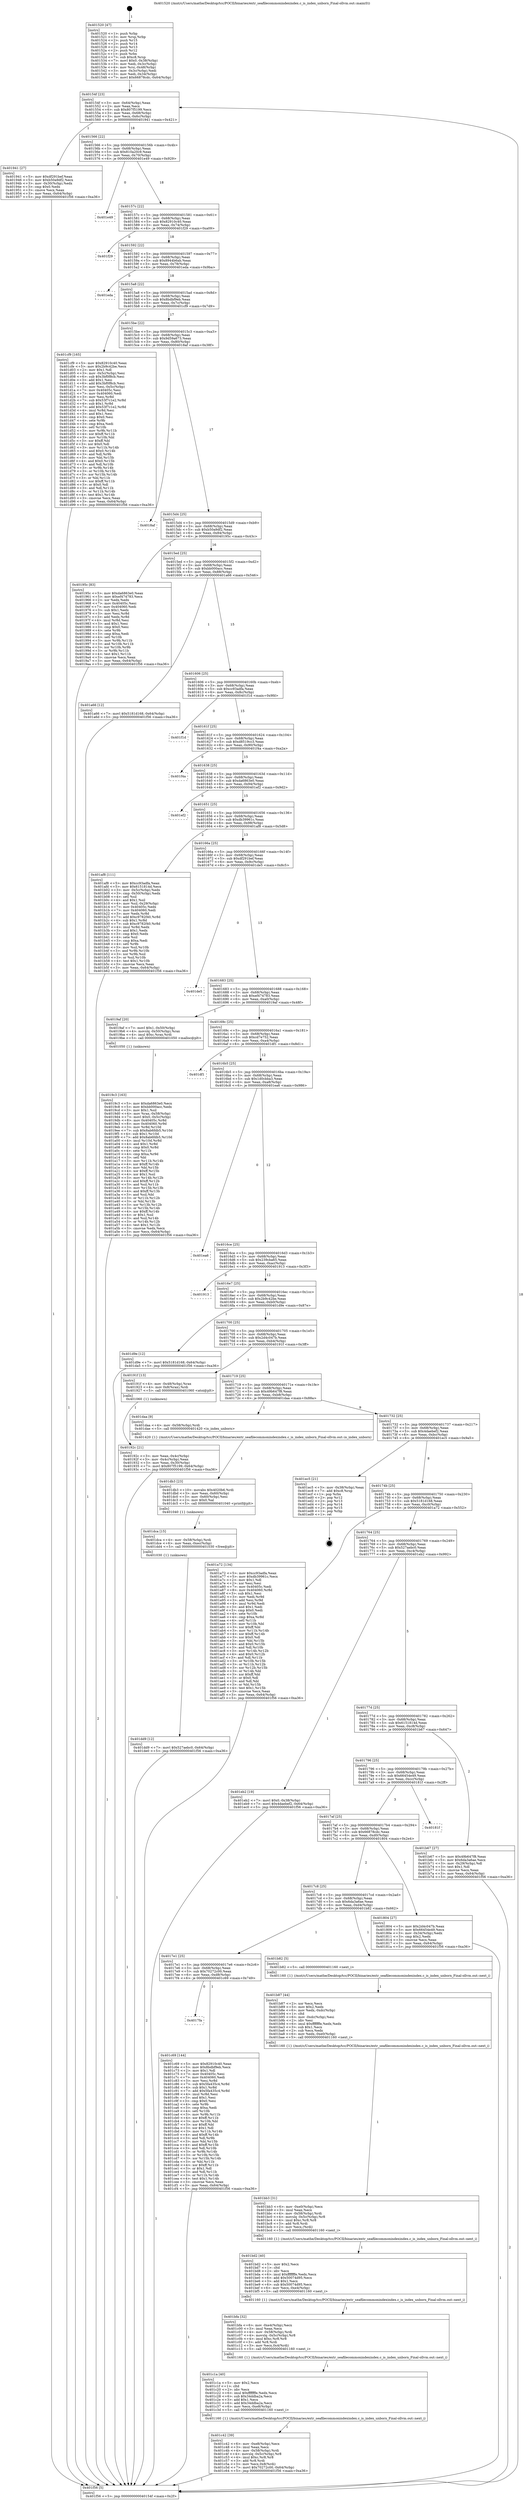 digraph "0x401520" {
  label = "0x401520 (/mnt/c/Users/mathe/Desktop/tcc/POCII/binaries/extr_seafilecommonindexindex.c_is_index_unborn_Final-ollvm.out::main(0))"
  labelloc = "t"
  node[shape=record]

  Entry [label="",width=0.3,height=0.3,shape=circle,fillcolor=black,style=filled]
  "0x40154f" [label="{
     0x40154f [23]\l
     | [instrs]\l
     &nbsp;&nbsp;0x40154f \<+3\>: mov -0x64(%rbp),%eax\l
     &nbsp;&nbsp;0x401552 \<+2\>: mov %eax,%ecx\l
     &nbsp;&nbsp;0x401554 \<+6\>: sub $0x807f5199,%ecx\l
     &nbsp;&nbsp;0x40155a \<+3\>: mov %eax,-0x68(%rbp)\l
     &nbsp;&nbsp;0x40155d \<+3\>: mov %ecx,-0x6c(%rbp)\l
     &nbsp;&nbsp;0x401560 \<+6\>: je 0000000000401941 \<main+0x421\>\l
  }"]
  "0x401941" [label="{
     0x401941 [27]\l
     | [instrs]\l
     &nbsp;&nbsp;0x401941 \<+5\>: mov $0xdf291bef,%eax\l
     &nbsp;&nbsp;0x401946 \<+5\>: mov $0xb50a9df2,%ecx\l
     &nbsp;&nbsp;0x40194b \<+3\>: mov -0x30(%rbp),%edx\l
     &nbsp;&nbsp;0x40194e \<+3\>: cmp $0x0,%edx\l
     &nbsp;&nbsp;0x401951 \<+3\>: cmove %ecx,%eax\l
     &nbsp;&nbsp;0x401954 \<+3\>: mov %eax,-0x64(%rbp)\l
     &nbsp;&nbsp;0x401957 \<+5\>: jmp 0000000000401f56 \<main+0xa36\>\l
  }"]
  "0x401566" [label="{
     0x401566 [22]\l
     | [instrs]\l
     &nbsp;&nbsp;0x401566 \<+5\>: jmp 000000000040156b \<main+0x4b\>\l
     &nbsp;&nbsp;0x40156b \<+3\>: mov -0x68(%rbp),%eax\l
     &nbsp;&nbsp;0x40156e \<+5\>: sub $0x810a20c9,%eax\l
     &nbsp;&nbsp;0x401573 \<+3\>: mov %eax,-0x70(%rbp)\l
     &nbsp;&nbsp;0x401576 \<+6\>: je 0000000000401e49 \<main+0x929\>\l
  }"]
  Exit [label="",width=0.3,height=0.3,shape=circle,fillcolor=black,style=filled,peripheries=2]
  "0x401e49" [label="{
     0x401e49\l
  }", style=dashed]
  "0x40157c" [label="{
     0x40157c [22]\l
     | [instrs]\l
     &nbsp;&nbsp;0x40157c \<+5\>: jmp 0000000000401581 \<main+0x61\>\l
     &nbsp;&nbsp;0x401581 \<+3\>: mov -0x68(%rbp),%eax\l
     &nbsp;&nbsp;0x401584 \<+5\>: sub $0x82910c40,%eax\l
     &nbsp;&nbsp;0x401589 \<+3\>: mov %eax,-0x74(%rbp)\l
     &nbsp;&nbsp;0x40158c \<+6\>: je 0000000000401f29 \<main+0xa09\>\l
  }"]
  "0x401dd9" [label="{
     0x401dd9 [12]\l
     | [instrs]\l
     &nbsp;&nbsp;0x401dd9 \<+7\>: movl $0x527aebc0,-0x64(%rbp)\l
     &nbsp;&nbsp;0x401de0 \<+5\>: jmp 0000000000401f56 \<main+0xa36\>\l
  }"]
  "0x401f29" [label="{
     0x401f29\l
  }", style=dashed]
  "0x401592" [label="{
     0x401592 [22]\l
     | [instrs]\l
     &nbsp;&nbsp;0x401592 \<+5\>: jmp 0000000000401597 \<main+0x77\>\l
     &nbsp;&nbsp;0x401597 \<+3\>: mov -0x68(%rbp),%eax\l
     &nbsp;&nbsp;0x40159a \<+5\>: sub $0x8944b6ab,%eax\l
     &nbsp;&nbsp;0x40159f \<+3\>: mov %eax,-0x78(%rbp)\l
     &nbsp;&nbsp;0x4015a2 \<+6\>: je 0000000000401eda \<main+0x9ba\>\l
  }"]
  "0x401dca" [label="{
     0x401dca [15]\l
     | [instrs]\l
     &nbsp;&nbsp;0x401dca \<+4\>: mov -0x58(%rbp),%rdi\l
     &nbsp;&nbsp;0x401dce \<+6\>: mov %eax,-0xec(%rbp)\l
     &nbsp;&nbsp;0x401dd4 \<+5\>: call 0000000000401030 \<free@plt\>\l
     | [calls]\l
     &nbsp;&nbsp;0x401030 \{1\} (unknown)\l
  }"]
  "0x401eda" [label="{
     0x401eda\l
  }", style=dashed]
  "0x4015a8" [label="{
     0x4015a8 [22]\l
     | [instrs]\l
     &nbsp;&nbsp;0x4015a8 \<+5\>: jmp 00000000004015ad \<main+0x8d\>\l
     &nbsp;&nbsp;0x4015ad \<+3\>: mov -0x68(%rbp),%eax\l
     &nbsp;&nbsp;0x4015b0 \<+5\>: sub $0x8bdbf9eb,%eax\l
     &nbsp;&nbsp;0x4015b5 \<+3\>: mov %eax,-0x7c(%rbp)\l
     &nbsp;&nbsp;0x4015b8 \<+6\>: je 0000000000401cf9 \<main+0x7d9\>\l
  }"]
  "0x401db3" [label="{
     0x401db3 [23]\l
     | [instrs]\l
     &nbsp;&nbsp;0x401db3 \<+10\>: movabs $0x4020b6,%rdi\l
     &nbsp;&nbsp;0x401dbd \<+3\>: mov %eax,-0x60(%rbp)\l
     &nbsp;&nbsp;0x401dc0 \<+3\>: mov -0x60(%rbp),%esi\l
     &nbsp;&nbsp;0x401dc3 \<+2\>: mov $0x0,%al\l
     &nbsp;&nbsp;0x401dc5 \<+5\>: call 0000000000401040 \<printf@plt\>\l
     | [calls]\l
     &nbsp;&nbsp;0x401040 \{1\} (unknown)\l
  }"]
  "0x401cf9" [label="{
     0x401cf9 [165]\l
     | [instrs]\l
     &nbsp;&nbsp;0x401cf9 \<+5\>: mov $0x82910c40,%eax\l
     &nbsp;&nbsp;0x401cfe \<+5\>: mov $0x2b9c42be,%ecx\l
     &nbsp;&nbsp;0x401d03 \<+2\>: mov $0x1,%dl\l
     &nbsp;&nbsp;0x401d05 \<+3\>: mov -0x5c(%rbp),%esi\l
     &nbsp;&nbsp;0x401d08 \<+6\>: sub $0x3bf0f8cb,%esi\l
     &nbsp;&nbsp;0x401d0e \<+3\>: add $0x1,%esi\l
     &nbsp;&nbsp;0x401d11 \<+6\>: add $0x3bf0f8cb,%esi\l
     &nbsp;&nbsp;0x401d17 \<+3\>: mov %esi,-0x5c(%rbp)\l
     &nbsp;&nbsp;0x401d1a \<+7\>: mov 0x40405c,%esi\l
     &nbsp;&nbsp;0x401d21 \<+7\>: mov 0x404060,%edi\l
     &nbsp;&nbsp;0x401d28 \<+3\>: mov %esi,%r8d\l
     &nbsp;&nbsp;0x401d2b \<+7\>: sub $0x53f7c1e2,%r8d\l
     &nbsp;&nbsp;0x401d32 \<+4\>: sub $0x1,%r8d\l
     &nbsp;&nbsp;0x401d36 \<+7\>: add $0x53f7c1e2,%r8d\l
     &nbsp;&nbsp;0x401d3d \<+4\>: imul %r8d,%esi\l
     &nbsp;&nbsp;0x401d41 \<+3\>: and $0x1,%esi\l
     &nbsp;&nbsp;0x401d44 \<+3\>: cmp $0x0,%esi\l
     &nbsp;&nbsp;0x401d47 \<+4\>: sete %r9b\l
     &nbsp;&nbsp;0x401d4b \<+3\>: cmp $0xa,%edi\l
     &nbsp;&nbsp;0x401d4e \<+4\>: setl %r10b\l
     &nbsp;&nbsp;0x401d52 \<+3\>: mov %r9b,%r11b\l
     &nbsp;&nbsp;0x401d55 \<+4\>: xor $0xff,%r11b\l
     &nbsp;&nbsp;0x401d59 \<+3\>: mov %r10b,%bl\l
     &nbsp;&nbsp;0x401d5c \<+3\>: xor $0xff,%bl\l
     &nbsp;&nbsp;0x401d5f \<+3\>: xor $0x0,%dl\l
     &nbsp;&nbsp;0x401d62 \<+3\>: mov %r11b,%r14b\l
     &nbsp;&nbsp;0x401d65 \<+4\>: and $0x0,%r14b\l
     &nbsp;&nbsp;0x401d69 \<+3\>: and %dl,%r9b\l
     &nbsp;&nbsp;0x401d6c \<+3\>: mov %bl,%r15b\l
     &nbsp;&nbsp;0x401d6f \<+4\>: and $0x0,%r15b\l
     &nbsp;&nbsp;0x401d73 \<+3\>: and %dl,%r10b\l
     &nbsp;&nbsp;0x401d76 \<+3\>: or %r9b,%r14b\l
     &nbsp;&nbsp;0x401d79 \<+3\>: or %r10b,%r15b\l
     &nbsp;&nbsp;0x401d7c \<+3\>: xor %r15b,%r14b\l
     &nbsp;&nbsp;0x401d7f \<+3\>: or %bl,%r11b\l
     &nbsp;&nbsp;0x401d82 \<+4\>: xor $0xff,%r11b\l
     &nbsp;&nbsp;0x401d86 \<+3\>: or $0x0,%dl\l
     &nbsp;&nbsp;0x401d89 \<+3\>: and %dl,%r11b\l
     &nbsp;&nbsp;0x401d8c \<+3\>: or %r11b,%r14b\l
     &nbsp;&nbsp;0x401d8f \<+4\>: test $0x1,%r14b\l
     &nbsp;&nbsp;0x401d93 \<+3\>: cmovne %ecx,%eax\l
     &nbsp;&nbsp;0x401d96 \<+3\>: mov %eax,-0x64(%rbp)\l
     &nbsp;&nbsp;0x401d99 \<+5\>: jmp 0000000000401f56 \<main+0xa36\>\l
  }"]
  "0x4015be" [label="{
     0x4015be [22]\l
     | [instrs]\l
     &nbsp;&nbsp;0x4015be \<+5\>: jmp 00000000004015c3 \<main+0xa3\>\l
     &nbsp;&nbsp;0x4015c3 \<+3\>: mov -0x68(%rbp),%eax\l
     &nbsp;&nbsp;0x4015c6 \<+5\>: sub $0x9d59a673,%eax\l
     &nbsp;&nbsp;0x4015cb \<+3\>: mov %eax,-0x80(%rbp)\l
     &nbsp;&nbsp;0x4015ce \<+6\>: je 00000000004018af \<main+0x38f\>\l
  }"]
  "0x4017fa" [label="{
     0x4017fa\l
  }", style=dashed]
  "0x4018af" [label="{
     0x4018af\l
  }", style=dashed]
  "0x4015d4" [label="{
     0x4015d4 [25]\l
     | [instrs]\l
     &nbsp;&nbsp;0x4015d4 \<+5\>: jmp 00000000004015d9 \<main+0xb9\>\l
     &nbsp;&nbsp;0x4015d9 \<+3\>: mov -0x68(%rbp),%eax\l
     &nbsp;&nbsp;0x4015dc \<+5\>: sub $0xb50a9df2,%eax\l
     &nbsp;&nbsp;0x4015e1 \<+6\>: mov %eax,-0x84(%rbp)\l
     &nbsp;&nbsp;0x4015e7 \<+6\>: je 000000000040195c \<main+0x43c\>\l
  }"]
  "0x401c69" [label="{
     0x401c69 [144]\l
     | [instrs]\l
     &nbsp;&nbsp;0x401c69 \<+5\>: mov $0x82910c40,%eax\l
     &nbsp;&nbsp;0x401c6e \<+5\>: mov $0x8bdbf9eb,%ecx\l
     &nbsp;&nbsp;0x401c73 \<+2\>: mov $0x1,%dl\l
     &nbsp;&nbsp;0x401c75 \<+7\>: mov 0x40405c,%esi\l
     &nbsp;&nbsp;0x401c7c \<+7\>: mov 0x404060,%edi\l
     &nbsp;&nbsp;0x401c83 \<+3\>: mov %esi,%r8d\l
     &nbsp;&nbsp;0x401c86 \<+7\>: sub $0x5fa435c4,%r8d\l
     &nbsp;&nbsp;0x401c8d \<+4\>: sub $0x1,%r8d\l
     &nbsp;&nbsp;0x401c91 \<+7\>: add $0x5fa435c4,%r8d\l
     &nbsp;&nbsp;0x401c98 \<+4\>: imul %r8d,%esi\l
     &nbsp;&nbsp;0x401c9c \<+3\>: and $0x1,%esi\l
     &nbsp;&nbsp;0x401c9f \<+3\>: cmp $0x0,%esi\l
     &nbsp;&nbsp;0x401ca2 \<+4\>: sete %r9b\l
     &nbsp;&nbsp;0x401ca6 \<+3\>: cmp $0xa,%edi\l
     &nbsp;&nbsp;0x401ca9 \<+4\>: setl %r10b\l
     &nbsp;&nbsp;0x401cad \<+3\>: mov %r9b,%r11b\l
     &nbsp;&nbsp;0x401cb0 \<+4\>: xor $0xff,%r11b\l
     &nbsp;&nbsp;0x401cb4 \<+3\>: mov %r10b,%bl\l
     &nbsp;&nbsp;0x401cb7 \<+3\>: xor $0xff,%bl\l
     &nbsp;&nbsp;0x401cba \<+3\>: xor $0x1,%dl\l
     &nbsp;&nbsp;0x401cbd \<+3\>: mov %r11b,%r14b\l
     &nbsp;&nbsp;0x401cc0 \<+4\>: and $0xff,%r14b\l
     &nbsp;&nbsp;0x401cc4 \<+3\>: and %dl,%r9b\l
     &nbsp;&nbsp;0x401cc7 \<+3\>: mov %bl,%r15b\l
     &nbsp;&nbsp;0x401cca \<+4\>: and $0xff,%r15b\l
     &nbsp;&nbsp;0x401cce \<+3\>: and %dl,%r10b\l
     &nbsp;&nbsp;0x401cd1 \<+3\>: or %r9b,%r14b\l
     &nbsp;&nbsp;0x401cd4 \<+3\>: or %r10b,%r15b\l
     &nbsp;&nbsp;0x401cd7 \<+3\>: xor %r15b,%r14b\l
     &nbsp;&nbsp;0x401cda \<+3\>: or %bl,%r11b\l
     &nbsp;&nbsp;0x401cdd \<+4\>: xor $0xff,%r11b\l
     &nbsp;&nbsp;0x401ce1 \<+3\>: or $0x1,%dl\l
     &nbsp;&nbsp;0x401ce4 \<+3\>: and %dl,%r11b\l
     &nbsp;&nbsp;0x401ce7 \<+3\>: or %r11b,%r14b\l
     &nbsp;&nbsp;0x401cea \<+4\>: test $0x1,%r14b\l
     &nbsp;&nbsp;0x401cee \<+3\>: cmovne %ecx,%eax\l
     &nbsp;&nbsp;0x401cf1 \<+3\>: mov %eax,-0x64(%rbp)\l
     &nbsp;&nbsp;0x401cf4 \<+5\>: jmp 0000000000401f56 \<main+0xa36\>\l
  }"]
  "0x40195c" [label="{
     0x40195c [83]\l
     | [instrs]\l
     &nbsp;&nbsp;0x40195c \<+5\>: mov $0xda6863e0,%eax\l
     &nbsp;&nbsp;0x401961 \<+5\>: mov $0xef474783,%ecx\l
     &nbsp;&nbsp;0x401966 \<+2\>: xor %edx,%edx\l
     &nbsp;&nbsp;0x401968 \<+7\>: mov 0x40405c,%esi\l
     &nbsp;&nbsp;0x40196f \<+7\>: mov 0x404060,%edi\l
     &nbsp;&nbsp;0x401976 \<+3\>: sub $0x1,%edx\l
     &nbsp;&nbsp;0x401979 \<+3\>: mov %esi,%r8d\l
     &nbsp;&nbsp;0x40197c \<+3\>: add %edx,%r8d\l
     &nbsp;&nbsp;0x40197f \<+4\>: imul %r8d,%esi\l
     &nbsp;&nbsp;0x401983 \<+3\>: and $0x1,%esi\l
     &nbsp;&nbsp;0x401986 \<+3\>: cmp $0x0,%esi\l
     &nbsp;&nbsp;0x401989 \<+4\>: sete %r9b\l
     &nbsp;&nbsp;0x40198d \<+3\>: cmp $0xa,%edi\l
     &nbsp;&nbsp;0x401990 \<+4\>: setl %r10b\l
     &nbsp;&nbsp;0x401994 \<+3\>: mov %r9b,%r11b\l
     &nbsp;&nbsp;0x401997 \<+3\>: and %r10b,%r11b\l
     &nbsp;&nbsp;0x40199a \<+3\>: xor %r10b,%r9b\l
     &nbsp;&nbsp;0x40199d \<+3\>: or %r9b,%r11b\l
     &nbsp;&nbsp;0x4019a0 \<+4\>: test $0x1,%r11b\l
     &nbsp;&nbsp;0x4019a4 \<+3\>: cmovne %ecx,%eax\l
     &nbsp;&nbsp;0x4019a7 \<+3\>: mov %eax,-0x64(%rbp)\l
     &nbsp;&nbsp;0x4019aa \<+5\>: jmp 0000000000401f56 \<main+0xa36\>\l
  }"]
  "0x4015ed" [label="{
     0x4015ed [25]\l
     | [instrs]\l
     &nbsp;&nbsp;0x4015ed \<+5\>: jmp 00000000004015f2 \<main+0xd2\>\l
     &nbsp;&nbsp;0x4015f2 \<+3\>: mov -0x68(%rbp),%eax\l
     &nbsp;&nbsp;0x4015f5 \<+5\>: sub $0xbb000acc,%eax\l
     &nbsp;&nbsp;0x4015fa \<+6\>: mov %eax,-0x88(%rbp)\l
     &nbsp;&nbsp;0x401600 \<+6\>: je 0000000000401a66 \<main+0x546\>\l
  }"]
  "0x401c42" [label="{
     0x401c42 [39]\l
     | [instrs]\l
     &nbsp;&nbsp;0x401c42 \<+6\>: mov -0xe8(%rbp),%ecx\l
     &nbsp;&nbsp;0x401c48 \<+3\>: imul %eax,%ecx\l
     &nbsp;&nbsp;0x401c4b \<+4\>: mov -0x58(%rbp),%rdi\l
     &nbsp;&nbsp;0x401c4f \<+4\>: movslq -0x5c(%rbp),%r8\l
     &nbsp;&nbsp;0x401c53 \<+4\>: imul $0xc,%r8,%r8\l
     &nbsp;&nbsp;0x401c57 \<+3\>: add %r8,%rdi\l
     &nbsp;&nbsp;0x401c5a \<+3\>: mov %ecx,0x8(%rdi)\l
     &nbsp;&nbsp;0x401c5d \<+7\>: movl $0x70272c00,-0x64(%rbp)\l
     &nbsp;&nbsp;0x401c64 \<+5\>: jmp 0000000000401f56 \<main+0xa36\>\l
  }"]
  "0x401a66" [label="{
     0x401a66 [12]\l
     | [instrs]\l
     &nbsp;&nbsp;0x401a66 \<+7\>: movl $0x5181d168,-0x64(%rbp)\l
     &nbsp;&nbsp;0x401a6d \<+5\>: jmp 0000000000401f56 \<main+0xa36\>\l
  }"]
  "0x401606" [label="{
     0x401606 [25]\l
     | [instrs]\l
     &nbsp;&nbsp;0x401606 \<+5\>: jmp 000000000040160b \<main+0xeb\>\l
     &nbsp;&nbsp;0x40160b \<+3\>: mov -0x68(%rbp),%eax\l
     &nbsp;&nbsp;0x40160e \<+5\>: sub $0xcc93adfa,%eax\l
     &nbsp;&nbsp;0x401613 \<+6\>: mov %eax,-0x8c(%rbp)\l
     &nbsp;&nbsp;0x401619 \<+6\>: je 0000000000401f1d \<main+0x9fd\>\l
  }"]
  "0x401c1a" [label="{
     0x401c1a [40]\l
     | [instrs]\l
     &nbsp;&nbsp;0x401c1a \<+5\>: mov $0x2,%ecx\l
     &nbsp;&nbsp;0x401c1f \<+1\>: cltd\l
     &nbsp;&nbsp;0x401c20 \<+2\>: idiv %ecx\l
     &nbsp;&nbsp;0x401c22 \<+6\>: imul $0xfffffffe,%edx,%ecx\l
     &nbsp;&nbsp;0x401c28 \<+6\>: sub $0x34ddba2a,%ecx\l
     &nbsp;&nbsp;0x401c2e \<+3\>: add $0x1,%ecx\l
     &nbsp;&nbsp;0x401c31 \<+6\>: add $0x34ddba2a,%ecx\l
     &nbsp;&nbsp;0x401c37 \<+6\>: mov %ecx,-0xe8(%rbp)\l
     &nbsp;&nbsp;0x401c3d \<+5\>: call 0000000000401160 \<next_i\>\l
     | [calls]\l
     &nbsp;&nbsp;0x401160 \{1\} (/mnt/c/Users/mathe/Desktop/tcc/POCII/binaries/extr_seafilecommonindexindex.c_is_index_unborn_Final-ollvm.out::next_i)\l
  }"]
  "0x401f1d" [label="{
     0x401f1d\l
  }", style=dashed]
  "0x40161f" [label="{
     0x40161f [25]\l
     | [instrs]\l
     &nbsp;&nbsp;0x40161f \<+5\>: jmp 0000000000401624 \<main+0x104\>\l
     &nbsp;&nbsp;0x401624 \<+3\>: mov -0x68(%rbp),%eax\l
     &nbsp;&nbsp;0x401627 \<+5\>: sub $0xd8519cc3,%eax\l
     &nbsp;&nbsp;0x40162c \<+6\>: mov %eax,-0x90(%rbp)\l
     &nbsp;&nbsp;0x401632 \<+6\>: je 0000000000401f4a \<main+0xa2a\>\l
  }"]
  "0x401bfa" [label="{
     0x401bfa [32]\l
     | [instrs]\l
     &nbsp;&nbsp;0x401bfa \<+6\>: mov -0xe4(%rbp),%ecx\l
     &nbsp;&nbsp;0x401c00 \<+3\>: imul %eax,%ecx\l
     &nbsp;&nbsp;0x401c03 \<+4\>: mov -0x58(%rbp),%rdi\l
     &nbsp;&nbsp;0x401c07 \<+4\>: movslq -0x5c(%rbp),%r8\l
     &nbsp;&nbsp;0x401c0b \<+4\>: imul $0xc,%r8,%r8\l
     &nbsp;&nbsp;0x401c0f \<+3\>: add %r8,%rdi\l
     &nbsp;&nbsp;0x401c12 \<+3\>: mov %ecx,0x4(%rdi)\l
     &nbsp;&nbsp;0x401c15 \<+5\>: call 0000000000401160 \<next_i\>\l
     | [calls]\l
     &nbsp;&nbsp;0x401160 \{1\} (/mnt/c/Users/mathe/Desktop/tcc/POCII/binaries/extr_seafilecommonindexindex.c_is_index_unborn_Final-ollvm.out::next_i)\l
  }"]
  "0x401f4a" [label="{
     0x401f4a\l
  }", style=dashed]
  "0x401638" [label="{
     0x401638 [25]\l
     | [instrs]\l
     &nbsp;&nbsp;0x401638 \<+5\>: jmp 000000000040163d \<main+0x11d\>\l
     &nbsp;&nbsp;0x40163d \<+3\>: mov -0x68(%rbp),%eax\l
     &nbsp;&nbsp;0x401640 \<+5\>: sub $0xda6863e0,%eax\l
     &nbsp;&nbsp;0x401645 \<+6\>: mov %eax,-0x94(%rbp)\l
     &nbsp;&nbsp;0x40164b \<+6\>: je 0000000000401ef2 \<main+0x9d2\>\l
  }"]
  "0x401bd2" [label="{
     0x401bd2 [40]\l
     | [instrs]\l
     &nbsp;&nbsp;0x401bd2 \<+5\>: mov $0x2,%ecx\l
     &nbsp;&nbsp;0x401bd7 \<+1\>: cltd\l
     &nbsp;&nbsp;0x401bd8 \<+2\>: idiv %ecx\l
     &nbsp;&nbsp;0x401bda \<+6\>: imul $0xfffffffe,%edx,%ecx\l
     &nbsp;&nbsp;0x401be0 \<+6\>: add $0x50074d95,%ecx\l
     &nbsp;&nbsp;0x401be6 \<+3\>: add $0x1,%ecx\l
     &nbsp;&nbsp;0x401be9 \<+6\>: sub $0x50074d95,%ecx\l
     &nbsp;&nbsp;0x401bef \<+6\>: mov %ecx,-0xe4(%rbp)\l
     &nbsp;&nbsp;0x401bf5 \<+5\>: call 0000000000401160 \<next_i\>\l
     | [calls]\l
     &nbsp;&nbsp;0x401160 \{1\} (/mnt/c/Users/mathe/Desktop/tcc/POCII/binaries/extr_seafilecommonindexindex.c_is_index_unborn_Final-ollvm.out::next_i)\l
  }"]
  "0x401ef2" [label="{
     0x401ef2\l
  }", style=dashed]
  "0x401651" [label="{
     0x401651 [25]\l
     | [instrs]\l
     &nbsp;&nbsp;0x401651 \<+5\>: jmp 0000000000401656 \<main+0x136\>\l
     &nbsp;&nbsp;0x401656 \<+3\>: mov -0x68(%rbp),%eax\l
     &nbsp;&nbsp;0x401659 \<+5\>: sub $0xdb39961c,%eax\l
     &nbsp;&nbsp;0x40165e \<+6\>: mov %eax,-0x98(%rbp)\l
     &nbsp;&nbsp;0x401664 \<+6\>: je 0000000000401af8 \<main+0x5d8\>\l
  }"]
  "0x401bb3" [label="{
     0x401bb3 [31]\l
     | [instrs]\l
     &nbsp;&nbsp;0x401bb3 \<+6\>: mov -0xe0(%rbp),%ecx\l
     &nbsp;&nbsp;0x401bb9 \<+3\>: imul %eax,%ecx\l
     &nbsp;&nbsp;0x401bbc \<+4\>: mov -0x58(%rbp),%rdi\l
     &nbsp;&nbsp;0x401bc0 \<+4\>: movslq -0x5c(%rbp),%r8\l
     &nbsp;&nbsp;0x401bc4 \<+4\>: imul $0xc,%r8,%r8\l
     &nbsp;&nbsp;0x401bc8 \<+3\>: add %r8,%rdi\l
     &nbsp;&nbsp;0x401bcb \<+2\>: mov %ecx,(%rdi)\l
     &nbsp;&nbsp;0x401bcd \<+5\>: call 0000000000401160 \<next_i\>\l
     | [calls]\l
     &nbsp;&nbsp;0x401160 \{1\} (/mnt/c/Users/mathe/Desktop/tcc/POCII/binaries/extr_seafilecommonindexindex.c_is_index_unborn_Final-ollvm.out::next_i)\l
  }"]
  "0x401af8" [label="{
     0x401af8 [111]\l
     | [instrs]\l
     &nbsp;&nbsp;0x401af8 \<+5\>: mov $0xcc93adfa,%eax\l
     &nbsp;&nbsp;0x401afd \<+5\>: mov $0x6151814d,%ecx\l
     &nbsp;&nbsp;0x401b02 \<+3\>: mov -0x5c(%rbp),%edx\l
     &nbsp;&nbsp;0x401b05 \<+3\>: cmp -0x50(%rbp),%edx\l
     &nbsp;&nbsp;0x401b08 \<+4\>: setl %sil\l
     &nbsp;&nbsp;0x401b0c \<+4\>: and $0x1,%sil\l
     &nbsp;&nbsp;0x401b10 \<+4\>: mov %sil,-0x29(%rbp)\l
     &nbsp;&nbsp;0x401b14 \<+7\>: mov 0x40405c,%edx\l
     &nbsp;&nbsp;0x401b1b \<+7\>: mov 0x404060,%edi\l
     &nbsp;&nbsp;0x401b22 \<+3\>: mov %edx,%r8d\l
     &nbsp;&nbsp;0x401b25 \<+7\>: add $0xc9782f40,%r8d\l
     &nbsp;&nbsp;0x401b2c \<+4\>: sub $0x1,%r8d\l
     &nbsp;&nbsp;0x401b30 \<+7\>: sub $0xc9782f40,%r8d\l
     &nbsp;&nbsp;0x401b37 \<+4\>: imul %r8d,%edx\l
     &nbsp;&nbsp;0x401b3b \<+3\>: and $0x1,%edx\l
     &nbsp;&nbsp;0x401b3e \<+3\>: cmp $0x0,%edx\l
     &nbsp;&nbsp;0x401b41 \<+4\>: sete %sil\l
     &nbsp;&nbsp;0x401b45 \<+3\>: cmp $0xa,%edi\l
     &nbsp;&nbsp;0x401b48 \<+4\>: setl %r9b\l
     &nbsp;&nbsp;0x401b4c \<+3\>: mov %sil,%r10b\l
     &nbsp;&nbsp;0x401b4f \<+3\>: and %r9b,%r10b\l
     &nbsp;&nbsp;0x401b52 \<+3\>: xor %r9b,%sil\l
     &nbsp;&nbsp;0x401b55 \<+3\>: or %sil,%r10b\l
     &nbsp;&nbsp;0x401b58 \<+4\>: test $0x1,%r10b\l
     &nbsp;&nbsp;0x401b5c \<+3\>: cmovne %ecx,%eax\l
     &nbsp;&nbsp;0x401b5f \<+3\>: mov %eax,-0x64(%rbp)\l
     &nbsp;&nbsp;0x401b62 \<+5\>: jmp 0000000000401f56 \<main+0xa36\>\l
  }"]
  "0x40166a" [label="{
     0x40166a [25]\l
     | [instrs]\l
     &nbsp;&nbsp;0x40166a \<+5\>: jmp 000000000040166f \<main+0x14f\>\l
     &nbsp;&nbsp;0x40166f \<+3\>: mov -0x68(%rbp),%eax\l
     &nbsp;&nbsp;0x401672 \<+5\>: sub $0xdf291bef,%eax\l
     &nbsp;&nbsp;0x401677 \<+6\>: mov %eax,-0x9c(%rbp)\l
     &nbsp;&nbsp;0x40167d \<+6\>: je 0000000000401de5 \<main+0x8c5\>\l
  }"]
  "0x401b87" [label="{
     0x401b87 [44]\l
     | [instrs]\l
     &nbsp;&nbsp;0x401b87 \<+2\>: xor %ecx,%ecx\l
     &nbsp;&nbsp;0x401b89 \<+5\>: mov $0x2,%edx\l
     &nbsp;&nbsp;0x401b8e \<+6\>: mov %edx,-0xdc(%rbp)\l
     &nbsp;&nbsp;0x401b94 \<+1\>: cltd\l
     &nbsp;&nbsp;0x401b95 \<+6\>: mov -0xdc(%rbp),%esi\l
     &nbsp;&nbsp;0x401b9b \<+2\>: idiv %esi\l
     &nbsp;&nbsp;0x401b9d \<+6\>: imul $0xfffffffe,%edx,%edx\l
     &nbsp;&nbsp;0x401ba3 \<+3\>: sub $0x1,%ecx\l
     &nbsp;&nbsp;0x401ba6 \<+2\>: sub %ecx,%edx\l
     &nbsp;&nbsp;0x401ba8 \<+6\>: mov %edx,-0xe0(%rbp)\l
     &nbsp;&nbsp;0x401bae \<+5\>: call 0000000000401160 \<next_i\>\l
     | [calls]\l
     &nbsp;&nbsp;0x401160 \{1\} (/mnt/c/Users/mathe/Desktop/tcc/POCII/binaries/extr_seafilecommonindexindex.c_is_index_unborn_Final-ollvm.out::next_i)\l
  }"]
  "0x401de5" [label="{
     0x401de5\l
  }", style=dashed]
  "0x401683" [label="{
     0x401683 [25]\l
     | [instrs]\l
     &nbsp;&nbsp;0x401683 \<+5\>: jmp 0000000000401688 \<main+0x168\>\l
     &nbsp;&nbsp;0x401688 \<+3\>: mov -0x68(%rbp),%eax\l
     &nbsp;&nbsp;0x40168b \<+5\>: sub $0xef474783,%eax\l
     &nbsp;&nbsp;0x401690 \<+6\>: mov %eax,-0xa0(%rbp)\l
     &nbsp;&nbsp;0x401696 \<+6\>: je 00000000004019af \<main+0x48f\>\l
  }"]
  "0x4017e1" [label="{
     0x4017e1 [25]\l
     | [instrs]\l
     &nbsp;&nbsp;0x4017e1 \<+5\>: jmp 00000000004017e6 \<main+0x2c6\>\l
     &nbsp;&nbsp;0x4017e6 \<+3\>: mov -0x68(%rbp),%eax\l
     &nbsp;&nbsp;0x4017e9 \<+5\>: sub $0x70272c00,%eax\l
     &nbsp;&nbsp;0x4017ee \<+6\>: mov %eax,-0xd8(%rbp)\l
     &nbsp;&nbsp;0x4017f4 \<+6\>: je 0000000000401c69 \<main+0x749\>\l
  }"]
  "0x4019af" [label="{
     0x4019af [20]\l
     | [instrs]\l
     &nbsp;&nbsp;0x4019af \<+7\>: movl $0x1,-0x50(%rbp)\l
     &nbsp;&nbsp;0x4019b6 \<+4\>: movslq -0x50(%rbp),%rax\l
     &nbsp;&nbsp;0x4019ba \<+4\>: imul $0xc,%rax,%rdi\l
     &nbsp;&nbsp;0x4019be \<+5\>: call 0000000000401050 \<malloc@plt\>\l
     | [calls]\l
     &nbsp;&nbsp;0x401050 \{1\} (unknown)\l
  }"]
  "0x40169c" [label="{
     0x40169c [25]\l
     | [instrs]\l
     &nbsp;&nbsp;0x40169c \<+5\>: jmp 00000000004016a1 \<main+0x181\>\l
     &nbsp;&nbsp;0x4016a1 \<+3\>: mov -0x68(%rbp),%eax\l
     &nbsp;&nbsp;0x4016a4 \<+5\>: sub $0xcd7e752,%eax\l
     &nbsp;&nbsp;0x4016a9 \<+6\>: mov %eax,-0xa4(%rbp)\l
     &nbsp;&nbsp;0x4016af \<+6\>: je 0000000000401df1 \<main+0x8d1\>\l
  }"]
  "0x401b82" [label="{
     0x401b82 [5]\l
     | [instrs]\l
     &nbsp;&nbsp;0x401b82 \<+5\>: call 0000000000401160 \<next_i\>\l
     | [calls]\l
     &nbsp;&nbsp;0x401160 \{1\} (/mnt/c/Users/mathe/Desktop/tcc/POCII/binaries/extr_seafilecommonindexindex.c_is_index_unborn_Final-ollvm.out::next_i)\l
  }"]
  "0x401df1" [label="{
     0x401df1\l
  }", style=dashed]
  "0x4016b5" [label="{
     0x4016b5 [25]\l
     | [instrs]\l
     &nbsp;&nbsp;0x4016b5 \<+5\>: jmp 00000000004016ba \<main+0x19a\>\l
     &nbsp;&nbsp;0x4016ba \<+3\>: mov -0x68(%rbp),%eax\l
     &nbsp;&nbsp;0x4016bd \<+5\>: sub $0x1d0cbba3,%eax\l
     &nbsp;&nbsp;0x4016c2 \<+6\>: mov %eax,-0xa8(%rbp)\l
     &nbsp;&nbsp;0x4016c8 \<+6\>: je 0000000000401ea6 \<main+0x986\>\l
  }"]
  "0x4019c3" [label="{
     0x4019c3 [163]\l
     | [instrs]\l
     &nbsp;&nbsp;0x4019c3 \<+5\>: mov $0xda6863e0,%ecx\l
     &nbsp;&nbsp;0x4019c8 \<+5\>: mov $0xbb000acc,%edx\l
     &nbsp;&nbsp;0x4019cd \<+3\>: mov $0x1,%sil\l
     &nbsp;&nbsp;0x4019d0 \<+4\>: mov %rax,-0x58(%rbp)\l
     &nbsp;&nbsp;0x4019d4 \<+7\>: movl $0x0,-0x5c(%rbp)\l
     &nbsp;&nbsp;0x4019db \<+8\>: mov 0x40405c,%r8d\l
     &nbsp;&nbsp;0x4019e3 \<+8\>: mov 0x404060,%r9d\l
     &nbsp;&nbsp;0x4019eb \<+3\>: mov %r8d,%r10d\l
     &nbsp;&nbsp;0x4019ee \<+7\>: sub $0x8ab6fdb5,%r10d\l
     &nbsp;&nbsp;0x4019f5 \<+4\>: sub $0x1,%r10d\l
     &nbsp;&nbsp;0x4019f9 \<+7\>: add $0x8ab6fdb5,%r10d\l
     &nbsp;&nbsp;0x401a00 \<+4\>: imul %r10d,%r8d\l
     &nbsp;&nbsp;0x401a04 \<+4\>: and $0x1,%r8d\l
     &nbsp;&nbsp;0x401a08 \<+4\>: cmp $0x0,%r8d\l
     &nbsp;&nbsp;0x401a0c \<+4\>: sete %r11b\l
     &nbsp;&nbsp;0x401a10 \<+4\>: cmp $0xa,%r9d\l
     &nbsp;&nbsp;0x401a14 \<+3\>: setl %bl\l
     &nbsp;&nbsp;0x401a17 \<+3\>: mov %r11b,%r14b\l
     &nbsp;&nbsp;0x401a1a \<+4\>: xor $0xff,%r14b\l
     &nbsp;&nbsp;0x401a1e \<+3\>: mov %bl,%r15b\l
     &nbsp;&nbsp;0x401a21 \<+4\>: xor $0xff,%r15b\l
     &nbsp;&nbsp;0x401a25 \<+4\>: xor $0x1,%sil\l
     &nbsp;&nbsp;0x401a29 \<+3\>: mov %r14b,%r12b\l
     &nbsp;&nbsp;0x401a2c \<+4\>: and $0xff,%r12b\l
     &nbsp;&nbsp;0x401a30 \<+3\>: and %sil,%r11b\l
     &nbsp;&nbsp;0x401a33 \<+3\>: mov %r15b,%r13b\l
     &nbsp;&nbsp;0x401a36 \<+4\>: and $0xff,%r13b\l
     &nbsp;&nbsp;0x401a3a \<+3\>: and %sil,%bl\l
     &nbsp;&nbsp;0x401a3d \<+3\>: or %r11b,%r12b\l
     &nbsp;&nbsp;0x401a40 \<+3\>: or %bl,%r13b\l
     &nbsp;&nbsp;0x401a43 \<+3\>: xor %r13b,%r12b\l
     &nbsp;&nbsp;0x401a46 \<+3\>: or %r15b,%r14b\l
     &nbsp;&nbsp;0x401a49 \<+4\>: xor $0xff,%r14b\l
     &nbsp;&nbsp;0x401a4d \<+4\>: or $0x1,%sil\l
     &nbsp;&nbsp;0x401a51 \<+3\>: and %sil,%r14b\l
     &nbsp;&nbsp;0x401a54 \<+3\>: or %r14b,%r12b\l
     &nbsp;&nbsp;0x401a57 \<+4\>: test $0x1,%r12b\l
     &nbsp;&nbsp;0x401a5b \<+3\>: cmovne %edx,%ecx\l
     &nbsp;&nbsp;0x401a5e \<+3\>: mov %ecx,-0x64(%rbp)\l
     &nbsp;&nbsp;0x401a61 \<+5\>: jmp 0000000000401f56 \<main+0xa36\>\l
  }"]
  "0x401ea6" [label="{
     0x401ea6\l
  }", style=dashed]
  "0x4016ce" [label="{
     0x4016ce [25]\l
     | [instrs]\l
     &nbsp;&nbsp;0x4016ce \<+5\>: jmp 00000000004016d3 \<main+0x1b3\>\l
     &nbsp;&nbsp;0x4016d3 \<+3\>: mov -0x68(%rbp),%eax\l
     &nbsp;&nbsp;0x4016d6 \<+5\>: sub $0x239cba65,%eax\l
     &nbsp;&nbsp;0x4016db \<+6\>: mov %eax,-0xac(%rbp)\l
     &nbsp;&nbsp;0x4016e1 \<+6\>: je 0000000000401913 \<main+0x3f3\>\l
  }"]
  "0x40192c" [label="{
     0x40192c [21]\l
     | [instrs]\l
     &nbsp;&nbsp;0x40192c \<+3\>: mov %eax,-0x4c(%rbp)\l
     &nbsp;&nbsp;0x40192f \<+3\>: mov -0x4c(%rbp),%eax\l
     &nbsp;&nbsp;0x401932 \<+3\>: mov %eax,-0x30(%rbp)\l
     &nbsp;&nbsp;0x401935 \<+7\>: movl $0x807f5199,-0x64(%rbp)\l
     &nbsp;&nbsp;0x40193c \<+5\>: jmp 0000000000401f56 \<main+0xa36\>\l
  }"]
  "0x401913" [label="{
     0x401913\l
  }", style=dashed]
  "0x4016e7" [label="{
     0x4016e7 [25]\l
     | [instrs]\l
     &nbsp;&nbsp;0x4016e7 \<+5\>: jmp 00000000004016ec \<main+0x1cc\>\l
     &nbsp;&nbsp;0x4016ec \<+3\>: mov -0x68(%rbp),%eax\l
     &nbsp;&nbsp;0x4016ef \<+5\>: sub $0x2b9c42be,%eax\l
     &nbsp;&nbsp;0x4016f4 \<+6\>: mov %eax,-0xb0(%rbp)\l
     &nbsp;&nbsp;0x4016fa \<+6\>: je 0000000000401d9e \<main+0x87e\>\l
  }"]
  "0x401520" [label="{
     0x401520 [47]\l
     | [instrs]\l
     &nbsp;&nbsp;0x401520 \<+1\>: push %rbp\l
     &nbsp;&nbsp;0x401521 \<+3\>: mov %rsp,%rbp\l
     &nbsp;&nbsp;0x401524 \<+2\>: push %r15\l
     &nbsp;&nbsp;0x401526 \<+2\>: push %r14\l
     &nbsp;&nbsp;0x401528 \<+2\>: push %r13\l
     &nbsp;&nbsp;0x40152a \<+2\>: push %r12\l
     &nbsp;&nbsp;0x40152c \<+1\>: push %rbx\l
     &nbsp;&nbsp;0x40152d \<+7\>: sub $0xc8,%rsp\l
     &nbsp;&nbsp;0x401534 \<+7\>: movl $0x0,-0x38(%rbp)\l
     &nbsp;&nbsp;0x40153b \<+3\>: mov %edi,-0x3c(%rbp)\l
     &nbsp;&nbsp;0x40153e \<+4\>: mov %rsi,-0x48(%rbp)\l
     &nbsp;&nbsp;0x401542 \<+3\>: mov -0x3c(%rbp),%edi\l
     &nbsp;&nbsp;0x401545 \<+3\>: mov %edi,-0x34(%rbp)\l
     &nbsp;&nbsp;0x401548 \<+7\>: movl $0x66878cdc,-0x64(%rbp)\l
  }"]
  "0x401d9e" [label="{
     0x401d9e [12]\l
     | [instrs]\l
     &nbsp;&nbsp;0x401d9e \<+7\>: movl $0x5181d168,-0x64(%rbp)\l
     &nbsp;&nbsp;0x401da5 \<+5\>: jmp 0000000000401f56 \<main+0xa36\>\l
  }"]
  "0x401700" [label="{
     0x401700 [25]\l
     | [instrs]\l
     &nbsp;&nbsp;0x401700 \<+5\>: jmp 0000000000401705 \<main+0x1e5\>\l
     &nbsp;&nbsp;0x401705 \<+3\>: mov -0x68(%rbp),%eax\l
     &nbsp;&nbsp;0x401708 \<+5\>: sub $0x2d4c047b,%eax\l
     &nbsp;&nbsp;0x40170d \<+6\>: mov %eax,-0xb4(%rbp)\l
     &nbsp;&nbsp;0x401713 \<+6\>: je 000000000040191f \<main+0x3ff\>\l
  }"]
  "0x401f56" [label="{
     0x401f56 [5]\l
     | [instrs]\l
     &nbsp;&nbsp;0x401f56 \<+5\>: jmp 000000000040154f \<main+0x2f\>\l
  }"]
  "0x40191f" [label="{
     0x40191f [13]\l
     | [instrs]\l
     &nbsp;&nbsp;0x40191f \<+4\>: mov -0x48(%rbp),%rax\l
     &nbsp;&nbsp;0x401923 \<+4\>: mov 0x8(%rax),%rdi\l
     &nbsp;&nbsp;0x401927 \<+5\>: call 0000000000401060 \<atoi@plt\>\l
     | [calls]\l
     &nbsp;&nbsp;0x401060 \{1\} (unknown)\l
  }"]
  "0x401719" [label="{
     0x401719 [25]\l
     | [instrs]\l
     &nbsp;&nbsp;0x401719 \<+5\>: jmp 000000000040171e \<main+0x1fe\>\l
     &nbsp;&nbsp;0x40171e \<+3\>: mov -0x68(%rbp),%eax\l
     &nbsp;&nbsp;0x401721 \<+5\>: sub $0x49b647f8,%eax\l
     &nbsp;&nbsp;0x401726 \<+6\>: mov %eax,-0xb8(%rbp)\l
     &nbsp;&nbsp;0x40172c \<+6\>: je 0000000000401daa \<main+0x88a\>\l
  }"]
  "0x4017c8" [label="{
     0x4017c8 [25]\l
     | [instrs]\l
     &nbsp;&nbsp;0x4017c8 \<+5\>: jmp 00000000004017cd \<main+0x2ad\>\l
     &nbsp;&nbsp;0x4017cd \<+3\>: mov -0x68(%rbp),%eax\l
     &nbsp;&nbsp;0x4017d0 \<+5\>: sub $0x6da3a6ae,%eax\l
     &nbsp;&nbsp;0x4017d5 \<+6\>: mov %eax,-0xd4(%rbp)\l
     &nbsp;&nbsp;0x4017db \<+6\>: je 0000000000401b82 \<main+0x662\>\l
  }"]
  "0x401daa" [label="{
     0x401daa [9]\l
     | [instrs]\l
     &nbsp;&nbsp;0x401daa \<+4\>: mov -0x58(%rbp),%rdi\l
     &nbsp;&nbsp;0x401dae \<+5\>: call 0000000000401420 \<is_index_unborn\>\l
     | [calls]\l
     &nbsp;&nbsp;0x401420 \{1\} (/mnt/c/Users/mathe/Desktop/tcc/POCII/binaries/extr_seafilecommonindexindex.c_is_index_unborn_Final-ollvm.out::is_index_unborn)\l
  }"]
  "0x401732" [label="{
     0x401732 [25]\l
     | [instrs]\l
     &nbsp;&nbsp;0x401732 \<+5\>: jmp 0000000000401737 \<main+0x217\>\l
     &nbsp;&nbsp;0x401737 \<+3\>: mov -0x68(%rbp),%eax\l
     &nbsp;&nbsp;0x40173a \<+5\>: sub $0x4daebef2,%eax\l
     &nbsp;&nbsp;0x40173f \<+6\>: mov %eax,-0xbc(%rbp)\l
     &nbsp;&nbsp;0x401745 \<+6\>: je 0000000000401ec5 \<main+0x9a5\>\l
  }"]
  "0x401804" [label="{
     0x401804 [27]\l
     | [instrs]\l
     &nbsp;&nbsp;0x401804 \<+5\>: mov $0x2d4c047b,%eax\l
     &nbsp;&nbsp;0x401809 \<+5\>: mov $0x66454e49,%ecx\l
     &nbsp;&nbsp;0x40180e \<+3\>: mov -0x34(%rbp),%edx\l
     &nbsp;&nbsp;0x401811 \<+3\>: cmp $0x2,%edx\l
     &nbsp;&nbsp;0x401814 \<+3\>: cmovne %ecx,%eax\l
     &nbsp;&nbsp;0x401817 \<+3\>: mov %eax,-0x64(%rbp)\l
     &nbsp;&nbsp;0x40181a \<+5\>: jmp 0000000000401f56 \<main+0xa36\>\l
  }"]
  "0x401ec5" [label="{
     0x401ec5 [21]\l
     | [instrs]\l
     &nbsp;&nbsp;0x401ec5 \<+3\>: mov -0x38(%rbp),%eax\l
     &nbsp;&nbsp;0x401ec8 \<+7\>: add $0xc8,%rsp\l
     &nbsp;&nbsp;0x401ecf \<+1\>: pop %rbx\l
     &nbsp;&nbsp;0x401ed0 \<+2\>: pop %r12\l
     &nbsp;&nbsp;0x401ed2 \<+2\>: pop %r13\l
     &nbsp;&nbsp;0x401ed4 \<+2\>: pop %r14\l
     &nbsp;&nbsp;0x401ed6 \<+2\>: pop %r15\l
     &nbsp;&nbsp;0x401ed8 \<+1\>: pop %rbp\l
     &nbsp;&nbsp;0x401ed9 \<+1\>: ret\l
  }"]
  "0x40174b" [label="{
     0x40174b [25]\l
     | [instrs]\l
     &nbsp;&nbsp;0x40174b \<+5\>: jmp 0000000000401750 \<main+0x230\>\l
     &nbsp;&nbsp;0x401750 \<+3\>: mov -0x68(%rbp),%eax\l
     &nbsp;&nbsp;0x401753 \<+5\>: sub $0x5181d168,%eax\l
     &nbsp;&nbsp;0x401758 \<+6\>: mov %eax,-0xc0(%rbp)\l
     &nbsp;&nbsp;0x40175e \<+6\>: je 0000000000401a72 \<main+0x552\>\l
  }"]
  "0x4017af" [label="{
     0x4017af [25]\l
     | [instrs]\l
     &nbsp;&nbsp;0x4017af \<+5\>: jmp 00000000004017b4 \<main+0x294\>\l
     &nbsp;&nbsp;0x4017b4 \<+3\>: mov -0x68(%rbp),%eax\l
     &nbsp;&nbsp;0x4017b7 \<+5\>: sub $0x66878cdc,%eax\l
     &nbsp;&nbsp;0x4017bc \<+6\>: mov %eax,-0xd0(%rbp)\l
     &nbsp;&nbsp;0x4017c2 \<+6\>: je 0000000000401804 \<main+0x2e4\>\l
  }"]
  "0x401a72" [label="{
     0x401a72 [134]\l
     | [instrs]\l
     &nbsp;&nbsp;0x401a72 \<+5\>: mov $0xcc93adfa,%eax\l
     &nbsp;&nbsp;0x401a77 \<+5\>: mov $0xdb39961c,%ecx\l
     &nbsp;&nbsp;0x401a7c \<+2\>: mov $0x1,%dl\l
     &nbsp;&nbsp;0x401a7e \<+2\>: xor %esi,%esi\l
     &nbsp;&nbsp;0x401a80 \<+7\>: mov 0x40405c,%edi\l
     &nbsp;&nbsp;0x401a87 \<+8\>: mov 0x404060,%r8d\l
     &nbsp;&nbsp;0x401a8f \<+3\>: sub $0x1,%esi\l
     &nbsp;&nbsp;0x401a92 \<+3\>: mov %edi,%r9d\l
     &nbsp;&nbsp;0x401a95 \<+3\>: add %esi,%r9d\l
     &nbsp;&nbsp;0x401a98 \<+4\>: imul %r9d,%edi\l
     &nbsp;&nbsp;0x401a9c \<+3\>: and $0x1,%edi\l
     &nbsp;&nbsp;0x401a9f \<+3\>: cmp $0x0,%edi\l
     &nbsp;&nbsp;0x401aa2 \<+4\>: sete %r10b\l
     &nbsp;&nbsp;0x401aa6 \<+4\>: cmp $0xa,%r8d\l
     &nbsp;&nbsp;0x401aaa \<+4\>: setl %r11b\l
     &nbsp;&nbsp;0x401aae \<+3\>: mov %r10b,%bl\l
     &nbsp;&nbsp;0x401ab1 \<+3\>: xor $0xff,%bl\l
     &nbsp;&nbsp;0x401ab4 \<+3\>: mov %r11b,%r14b\l
     &nbsp;&nbsp;0x401ab7 \<+4\>: xor $0xff,%r14b\l
     &nbsp;&nbsp;0x401abb \<+3\>: xor $0x0,%dl\l
     &nbsp;&nbsp;0x401abe \<+3\>: mov %bl,%r15b\l
     &nbsp;&nbsp;0x401ac1 \<+4\>: and $0x0,%r15b\l
     &nbsp;&nbsp;0x401ac5 \<+3\>: and %dl,%r10b\l
     &nbsp;&nbsp;0x401ac8 \<+3\>: mov %r14b,%r12b\l
     &nbsp;&nbsp;0x401acb \<+4\>: and $0x0,%r12b\l
     &nbsp;&nbsp;0x401acf \<+3\>: and %dl,%r11b\l
     &nbsp;&nbsp;0x401ad2 \<+3\>: or %r10b,%r15b\l
     &nbsp;&nbsp;0x401ad5 \<+3\>: or %r11b,%r12b\l
     &nbsp;&nbsp;0x401ad8 \<+3\>: xor %r12b,%r15b\l
     &nbsp;&nbsp;0x401adb \<+3\>: or %r14b,%bl\l
     &nbsp;&nbsp;0x401ade \<+3\>: xor $0xff,%bl\l
     &nbsp;&nbsp;0x401ae1 \<+3\>: or $0x0,%dl\l
     &nbsp;&nbsp;0x401ae4 \<+2\>: and %dl,%bl\l
     &nbsp;&nbsp;0x401ae6 \<+3\>: or %bl,%r15b\l
     &nbsp;&nbsp;0x401ae9 \<+4\>: test $0x1,%r15b\l
     &nbsp;&nbsp;0x401aed \<+3\>: cmovne %ecx,%eax\l
     &nbsp;&nbsp;0x401af0 \<+3\>: mov %eax,-0x64(%rbp)\l
     &nbsp;&nbsp;0x401af3 \<+5\>: jmp 0000000000401f56 \<main+0xa36\>\l
  }"]
  "0x401764" [label="{
     0x401764 [25]\l
     | [instrs]\l
     &nbsp;&nbsp;0x401764 \<+5\>: jmp 0000000000401769 \<main+0x249\>\l
     &nbsp;&nbsp;0x401769 \<+3\>: mov -0x68(%rbp),%eax\l
     &nbsp;&nbsp;0x40176c \<+5\>: sub $0x527aebc0,%eax\l
     &nbsp;&nbsp;0x401771 \<+6\>: mov %eax,-0xc4(%rbp)\l
     &nbsp;&nbsp;0x401777 \<+6\>: je 0000000000401eb2 \<main+0x992\>\l
  }"]
  "0x40181f" [label="{
     0x40181f\l
  }", style=dashed]
  "0x401eb2" [label="{
     0x401eb2 [19]\l
     | [instrs]\l
     &nbsp;&nbsp;0x401eb2 \<+7\>: movl $0x0,-0x38(%rbp)\l
     &nbsp;&nbsp;0x401eb9 \<+7\>: movl $0x4daebef2,-0x64(%rbp)\l
     &nbsp;&nbsp;0x401ec0 \<+5\>: jmp 0000000000401f56 \<main+0xa36\>\l
  }"]
  "0x40177d" [label="{
     0x40177d [25]\l
     | [instrs]\l
     &nbsp;&nbsp;0x40177d \<+5\>: jmp 0000000000401782 \<main+0x262\>\l
     &nbsp;&nbsp;0x401782 \<+3\>: mov -0x68(%rbp),%eax\l
     &nbsp;&nbsp;0x401785 \<+5\>: sub $0x6151814d,%eax\l
     &nbsp;&nbsp;0x40178a \<+6\>: mov %eax,-0xc8(%rbp)\l
     &nbsp;&nbsp;0x401790 \<+6\>: je 0000000000401b67 \<main+0x647\>\l
  }"]
  "0x401796" [label="{
     0x401796 [25]\l
     | [instrs]\l
     &nbsp;&nbsp;0x401796 \<+5\>: jmp 000000000040179b \<main+0x27b\>\l
     &nbsp;&nbsp;0x40179b \<+3\>: mov -0x68(%rbp),%eax\l
     &nbsp;&nbsp;0x40179e \<+5\>: sub $0x66454e49,%eax\l
     &nbsp;&nbsp;0x4017a3 \<+6\>: mov %eax,-0xcc(%rbp)\l
     &nbsp;&nbsp;0x4017a9 \<+6\>: je 000000000040181f \<main+0x2ff\>\l
  }"]
  "0x401b67" [label="{
     0x401b67 [27]\l
     | [instrs]\l
     &nbsp;&nbsp;0x401b67 \<+5\>: mov $0x49b647f8,%eax\l
     &nbsp;&nbsp;0x401b6c \<+5\>: mov $0x6da3a6ae,%ecx\l
     &nbsp;&nbsp;0x401b71 \<+3\>: mov -0x29(%rbp),%dl\l
     &nbsp;&nbsp;0x401b74 \<+3\>: test $0x1,%dl\l
     &nbsp;&nbsp;0x401b77 \<+3\>: cmovne %ecx,%eax\l
     &nbsp;&nbsp;0x401b7a \<+3\>: mov %eax,-0x64(%rbp)\l
     &nbsp;&nbsp;0x401b7d \<+5\>: jmp 0000000000401f56 \<main+0xa36\>\l
  }"]
  Entry -> "0x401520" [label=" 1"]
  "0x40154f" -> "0x401941" [label=" 1"]
  "0x40154f" -> "0x401566" [label=" 18"]
  "0x401ec5" -> Exit [label=" 1"]
  "0x401566" -> "0x401e49" [label=" 0"]
  "0x401566" -> "0x40157c" [label=" 18"]
  "0x401eb2" -> "0x401f56" [label=" 1"]
  "0x40157c" -> "0x401f29" [label=" 0"]
  "0x40157c" -> "0x401592" [label=" 18"]
  "0x401dd9" -> "0x401f56" [label=" 1"]
  "0x401592" -> "0x401eda" [label=" 0"]
  "0x401592" -> "0x4015a8" [label=" 18"]
  "0x401dca" -> "0x401dd9" [label=" 1"]
  "0x4015a8" -> "0x401cf9" [label=" 1"]
  "0x4015a8" -> "0x4015be" [label=" 17"]
  "0x401db3" -> "0x401dca" [label=" 1"]
  "0x4015be" -> "0x4018af" [label=" 0"]
  "0x4015be" -> "0x4015d4" [label=" 17"]
  "0x401daa" -> "0x401db3" [label=" 1"]
  "0x4015d4" -> "0x40195c" [label=" 1"]
  "0x4015d4" -> "0x4015ed" [label=" 16"]
  "0x401d9e" -> "0x401f56" [label=" 1"]
  "0x4015ed" -> "0x401a66" [label=" 1"]
  "0x4015ed" -> "0x401606" [label=" 15"]
  "0x401c69" -> "0x401f56" [label=" 1"]
  "0x401606" -> "0x401f1d" [label=" 0"]
  "0x401606" -> "0x40161f" [label=" 15"]
  "0x4017e1" -> "0x4017fa" [label=" 0"]
  "0x40161f" -> "0x401f4a" [label=" 0"]
  "0x40161f" -> "0x401638" [label=" 15"]
  "0x4017e1" -> "0x401c69" [label=" 1"]
  "0x401638" -> "0x401ef2" [label=" 0"]
  "0x401638" -> "0x401651" [label=" 15"]
  "0x401cf9" -> "0x401f56" [label=" 1"]
  "0x401651" -> "0x401af8" [label=" 2"]
  "0x401651" -> "0x40166a" [label=" 13"]
  "0x401c42" -> "0x401f56" [label=" 1"]
  "0x40166a" -> "0x401de5" [label=" 0"]
  "0x40166a" -> "0x401683" [label=" 13"]
  "0x401c1a" -> "0x401c42" [label=" 1"]
  "0x401683" -> "0x4019af" [label=" 1"]
  "0x401683" -> "0x40169c" [label=" 12"]
  "0x401bfa" -> "0x401c1a" [label=" 1"]
  "0x40169c" -> "0x401df1" [label=" 0"]
  "0x40169c" -> "0x4016b5" [label=" 12"]
  "0x401bd2" -> "0x401bfa" [label=" 1"]
  "0x4016b5" -> "0x401ea6" [label=" 0"]
  "0x4016b5" -> "0x4016ce" [label=" 12"]
  "0x401b87" -> "0x401bb3" [label=" 1"]
  "0x4016ce" -> "0x401913" [label=" 0"]
  "0x4016ce" -> "0x4016e7" [label=" 12"]
  "0x401b82" -> "0x401b87" [label=" 1"]
  "0x4016e7" -> "0x401d9e" [label=" 1"]
  "0x4016e7" -> "0x401700" [label=" 11"]
  "0x4017c8" -> "0x4017e1" [label=" 1"]
  "0x401700" -> "0x40191f" [label=" 1"]
  "0x401700" -> "0x401719" [label=" 10"]
  "0x4017c8" -> "0x401b82" [label=" 1"]
  "0x401719" -> "0x401daa" [label=" 1"]
  "0x401719" -> "0x401732" [label=" 9"]
  "0x401bb3" -> "0x401bd2" [label=" 1"]
  "0x401732" -> "0x401ec5" [label=" 1"]
  "0x401732" -> "0x40174b" [label=" 8"]
  "0x401b67" -> "0x401f56" [label=" 2"]
  "0x40174b" -> "0x401a72" [label=" 2"]
  "0x40174b" -> "0x401764" [label=" 6"]
  "0x401a72" -> "0x401f56" [label=" 2"]
  "0x401764" -> "0x401eb2" [label=" 1"]
  "0x401764" -> "0x40177d" [label=" 5"]
  "0x401a66" -> "0x401f56" [label=" 1"]
  "0x40177d" -> "0x401b67" [label=" 2"]
  "0x40177d" -> "0x401796" [label=" 3"]
  "0x4019c3" -> "0x401f56" [label=" 1"]
  "0x401796" -> "0x40181f" [label=" 0"]
  "0x401796" -> "0x4017af" [label=" 3"]
  "0x401af8" -> "0x401f56" [label=" 2"]
  "0x4017af" -> "0x401804" [label=" 1"]
  "0x4017af" -> "0x4017c8" [label=" 2"]
  "0x401804" -> "0x401f56" [label=" 1"]
  "0x401520" -> "0x40154f" [label=" 1"]
  "0x401f56" -> "0x40154f" [label=" 18"]
  "0x40191f" -> "0x40192c" [label=" 1"]
  "0x40192c" -> "0x401f56" [label=" 1"]
  "0x401941" -> "0x401f56" [label=" 1"]
  "0x40195c" -> "0x401f56" [label=" 1"]
  "0x4019af" -> "0x4019c3" [label=" 1"]
}
